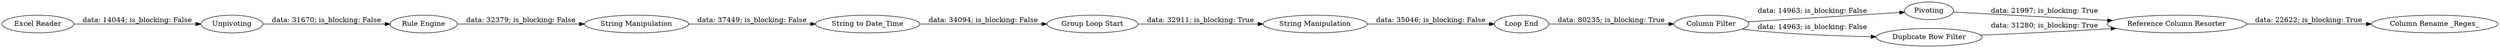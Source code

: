 digraph {
	"-9102293346806552160_8" [label="String to Date_Time"]
	"-9102293346806552160_6" [label="Rule Engine"]
	"-9102293346806552160_1" [label="Excel Reader"]
	"-9102293346806552160_14" [label=Pivoting]
	"-9102293346806552160_2" [label=Unpivoting]
	"-9102293346806552160_11" [label="String Manipulation"]
	"-9102293346806552160_12" [label="Loop End"]
	"-9102293346806552160_13" [label="Column Filter"]
	"-9102293346806552160_17" [label="Column Rename _Regex_"]
	"-9102293346806552160_15" [label="Reference Column Resorter"]
	"-9102293346806552160_16" [label="Duplicate Row Filter"]
	"-9102293346806552160_10" [label="Group Loop Start"]
	"-9102293346806552160_3" [label="String Manipulation"]
	"-9102293346806552160_1" -> "-9102293346806552160_2" [label="data: 14044; is_blocking: False"]
	"-9102293346806552160_2" -> "-9102293346806552160_6" [label="data: 31670; is_blocking: False"]
	"-9102293346806552160_12" -> "-9102293346806552160_13" [label="data: 80235; is_blocking: True"]
	"-9102293346806552160_10" -> "-9102293346806552160_11" [label="data: 32911; is_blocking: True"]
	"-9102293346806552160_8" -> "-9102293346806552160_10" [label="data: 34094; is_blocking: False"]
	"-9102293346806552160_3" -> "-9102293346806552160_8" [label="data: 37449; is_blocking: False"]
	"-9102293346806552160_13" -> "-9102293346806552160_16" [label="data: 14963; is_blocking: False"]
	"-9102293346806552160_14" -> "-9102293346806552160_15" [label="data: 21997; is_blocking: True"]
	"-9102293346806552160_6" -> "-9102293346806552160_3" [label="data: 32379; is_blocking: False"]
	"-9102293346806552160_16" -> "-9102293346806552160_15" [label="data: 31280; is_blocking: True"]
	"-9102293346806552160_13" -> "-9102293346806552160_14" [label="data: 14963; is_blocking: False"]
	"-9102293346806552160_11" -> "-9102293346806552160_12" [label="data: 35046; is_blocking: False"]
	"-9102293346806552160_15" -> "-9102293346806552160_17" [label="data: 22622; is_blocking: True"]
	rankdir=LR
}

